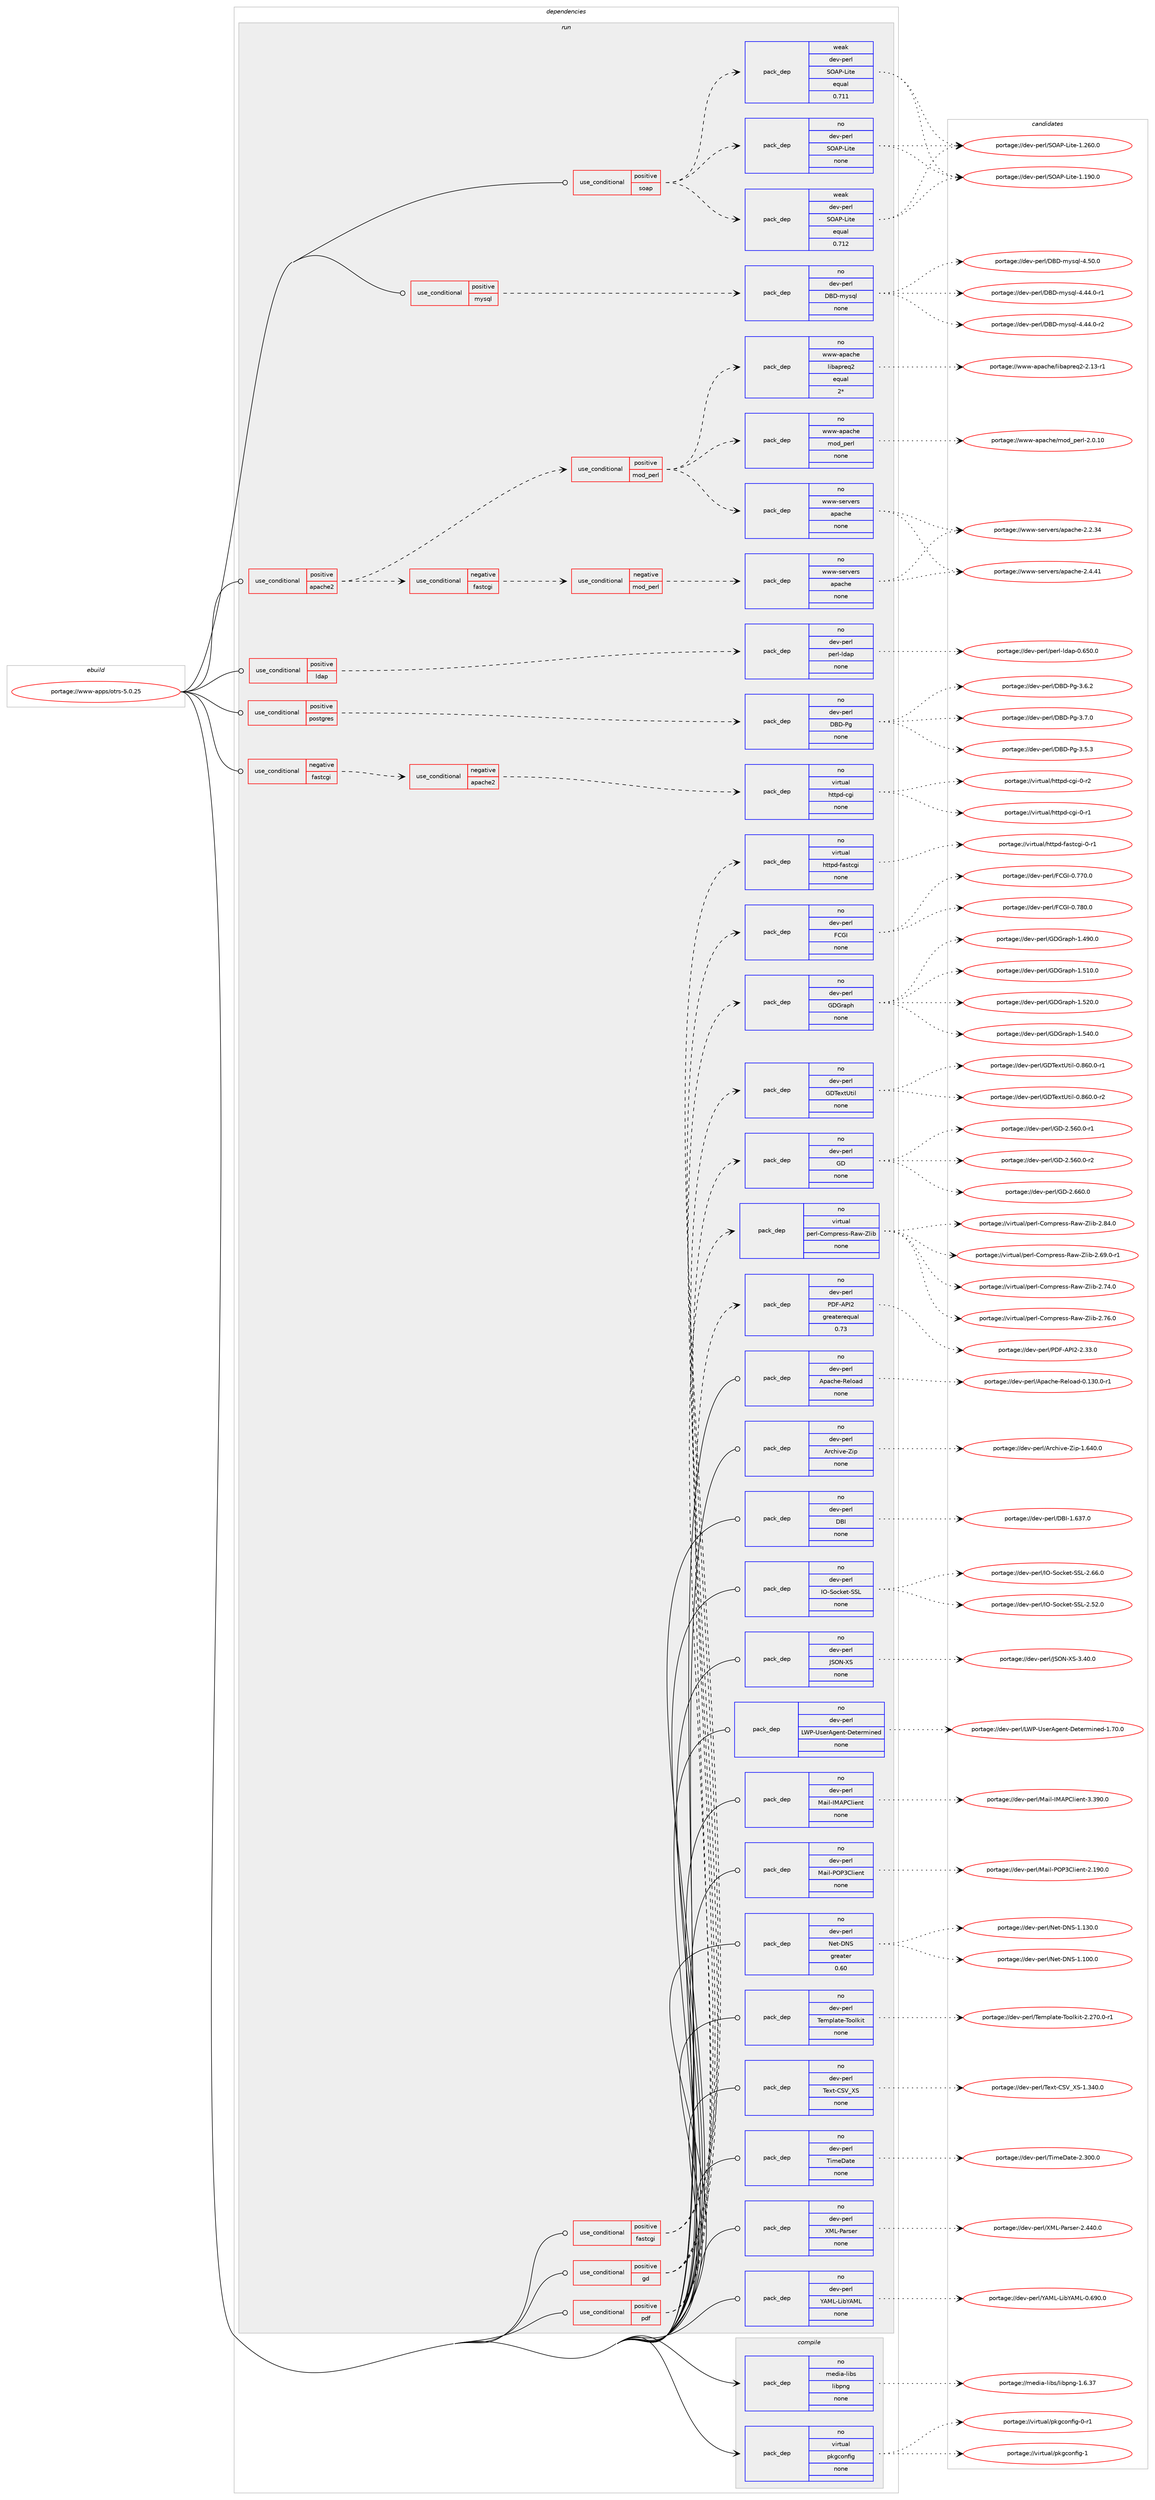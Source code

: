 digraph prolog {

# *************
# Graph options
# *************

newrank=true;
concentrate=true;
compound=true;
graph [rankdir=LR,fontname=Helvetica,fontsize=10,ranksep=1.5];#, ranksep=2.5, nodesep=0.2];
edge  [arrowhead=vee];
node  [fontname=Helvetica,fontsize=10];

# **********
# The ebuild
# **********

subgraph cluster_leftcol {
color=gray;
rank=same;
label=<<i>ebuild</i>>;
id [label="portage://www-apps/otrs-5.0.25", color=red, width=4, href="../www-apps/otrs-5.0.25.svg"];
}

# ****************
# The dependencies
# ****************

subgraph cluster_midcol {
color=gray;
label=<<i>dependencies</i>>;
subgraph cluster_compile {
fillcolor="#eeeeee";
style=filled;
label=<<i>compile</i>>;
subgraph pack325768 {
dependency439344 [label=<<TABLE BORDER="0" CELLBORDER="1" CELLSPACING="0" CELLPADDING="4" WIDTH="220"><TR><TD ROWSPAN="6" CELLPADDING="30">pack_dep</TD></TR><TR><TD WIDTH="110">no</TD></TR><TR><TD>media-libs</TD></TR><TR><TD>libpng</TD></TR><TR><TD>none</TD></TR><TR><TD></TD></TR></TABLE>>, shape=none, color=blue];
}
id:e -> dependency439344:w [weight=20,style="solid",arrowhead="vee"];
subgraph pack325769 {
dependency439345 [label=<<TABLE BORDER="0" CELLBORDER="1" CELLSPACING="0" CELLPADDING="4" WIDTH="220"><TR><TD ROWSPAN="6" CELLPADDING="30">pack_dep</TD></TR><TR><TD WIDTH="110">no</TD></TR><TR><TD>virtual</TD></TR><TR><TD>pkgconfig</TD></TR><TR><TD>none</TD></TR><TR><TD></TD></TR></TABLE>>, shape=none, color=blue];
}
id:e -> dependency439345:w [weight=20,style="solid",arrowhead="vee"];
}
subgraph cluster_compileandrun {
fillcolor="#eeeeee";
style=filled;
label=<<i>compile and run</i>>;
}
subgraph cluster_run {
fillcolor="#eeeeee";
style=filled;
label=<<i>run</i>>;
subgraph cond105786 {
dependency439346 [label=<<TABLE BORDER="0" CELLBORDER="1" CELLSPACING="0" CELLPADDING="4"><TR><TD ROWSPAN="3" CELLPADDING="10">use_conditional</TD></TR><TR><TD>negative</TD></TR><TR><TD>fastcgi</TD></TR></TABLE>>, shape=none, color=red];
subgraph cond105787 {
dependency439347 [label=<<TABLE BORDER="0" CELLBORDER="1" CELLSPACING="0" CELLPADDING="4"><TR><TD ROWSPAN="3" CELLPADDING="10">use_conditional</TD></TR><TR><TD>negative</TD></TR><TR><TD>apache2</TD></TR></TABLE>>, shape=none, color=red];
subgraph pack325770 {
dependency439348 [label=<<TABLE BORDER="0" CELLBORDER="1" CELLSPACING="0" CELLPADDING="4" WIDTH="220"><TR><TD ROWSPAN="6" CELLPADDING="30">pack_dep</TD></TR><TR><TD WIDTH="110">no</TD></TR><TR><TD>virtual</TD></TR><TR><TD>httpd-cgi</TD></TR><TR><TD>none</TD></TR><TR><TD></TD></TR></TABLE>>, shape=none, color=blue];
}
dependency439347:e -> dependency439348:w [weight=20,style="dashed",arrowhead="vee"];
}
dependency439346:e -> dependency439347:w [weight=20,style="dashed",arrowhead="vee"];
}
id:e -> dependency439346:w [weight=20,style="solid",arrowhead="odot"];
subgraph cond105788 {
dependency439349 [label=<<TABLE BORDER="0" CELLBORDER="1" CELLSPACING="0" CELLPADDING="4"><TR><TD ROWSPAN="3" CELLPADDING="10">use_conditional</TD></TR><TR><TD>positive</TD></TR><TR><TD>apache2</TD></TR></TABLE>>, shape=none, color=red];
subgraph cond105789 {
dependency439350 [label=<<TABLE BORDER="0" CELLBORDER="1" CELLSPACING="0" CELLPADDING="4"><TR><TD ROWSPAN="3" CELLPADDING="10">use_conditional</TD></TR><TR><TD>positive</TD></TR><TR><TD>mod_perl</TD></TR></TABLE>>, shape=none, color=red];
subgraph pack325771 {
dependency439351 [label=<<TABLE BORDER="0" CELLBORDER="1" CELLSPACING="0" CELLPADDING="4" WIDTH="220"><TR><TD ROWSPAN="6" CELLPADDING="30">pack_dep</TD></TR><TR><TD WIDTH="110">no</TD></TR><TR><TD>www-servers</TD></TR><TR><TD>apache</TD></TR><TR><TD>none</TD></TR><TR><TD></TD></TR></TABLE>>, shape=none, color=blue];
}
dependency439350:e -> dependency439351:w [weight=20,style="dashed",arrowhead="vee"];
subgraph pack325772 {
dependency439352 [label=<<TABLE BORDER="0" CELLBORDER="1" CELLSPACING="0" CELLPADDING="4" WIDTH="220"><TR><TD ROWSPAN="6" CELLPADDING="30">pack_dep</TD></TR><TR><TD WIDTH="110">no</TD></TR><TR><TD>www-apache</TD></TR><TR><TD>libapreq2</TD></TR><TR><TD>equal</TD></TR><TR><TD>2*</TD></TR></TABLE>>, shape=none, color=blue];
}
dependency439350:e -> dependency439352:w [weight=20,style="dashed",arrowhead="vee"];
subgraph pack325773 {
dependency439353 [label=<<TABLE BORDER="0" CELLBORDER="1" CELLSPACING="0" CELLPADDING="4" WIDTH="220"><TR><TD ROWSPAN="6" CELLPADDING="30">pack_dep</TD></TR><TR><TD WIDTH="110">no</TD></TR><TR><TD>www-apache</TD></TR><TR><TD>mod_perl</TD></TR><TR><TD>none</TD></TR><TR><TD></TD></TR></TABLE>>, shape=none, color=blue];
}
dependency439350:e -> dependency439353:w [weight=20,style="dashed",arrowhead="vee"];
}
dependency439349:e -> dependency439350:w [weight=20,style="dashed",arrowhead="vee"];
subgraph cond105790 {
dependency439354 [label=<<TABLE BORDER="0" CELLBORDER="1" CELLSPACING="0" CELLPADDING="4"><TR><TD ROWSPAN="3" CELLPADDING="10">use_conditional</TD></TR><TR><TD>negative</TD></TR><TR><TD>fastcgi</TD></TR></TABLE>>, shape=none, color=red];
subgraph cond105791 {
dependency439355 [label=<<TABLE BORDER="0" CELLBORDER="1" CELLSPACING="0" CELLPADDING="4"><TR><TD ROWSPAN="3" CELLPADDING="10">use_conditional</TD></TR><TR><TD>negative</TD></TR><TR><TD>mod_perl</TD></TR></TABLE>>, shape=none, color=red];
subgraph pack325774 {
dependency439356 [label=<<TABLE BORDER="0" CELLBORDER="1" CELLSPACING="0" CELLPADDING="4" WIDTH="220"><TR><TD ROWSPAN="6" CELLPADDING="30">pack_dep</TD></TR><TR><TD WIDTH="110">no</TD></TR><TR><TD>www-servers</TD></TR><TR><TD>apache</TD></TR><TR><TD>none</TD></TR><TR><TD></TD></TR></TABLE>>, shape=none, color=blue];
}
dependency439355:e -> dependency439356:w [weight=20,style="dashed",arrowhead="vee"];
}
dependency439354:e -> dependency439355:w [weight=20,style="dashed",arrowhead="vee"];
}
dependency439349:e -> dependency439354:w [weight=20,style="dashed",arrowhead="vee"];
}
id:e -> dependency439349:w [weight=20,style="solid",arrowhead="odot"];
subgraph cond105792 {
dependency439357 [label=<<TABLE BORDER="0" CELLBORDER="1" CELLSPACING="0" CELLPADDING="4"><TR><TD ROWSPAN="3" CELLPADDING="10">use_conditional</TD></TR><TR><TD>positive</TD></TR><TR><TD>fastcgi</TD></TR></TABLE>>, shape=none, color=red];
subgraph pack325775 {
dependency439358 [label=<<TABLE BORDER="0" CELLBORDER="1" CELLSPACING="0" CELLPADDING="4" WIDTH="220"><TR><TD ROWSPAN="6" CELLPADDING="30">pack_dep</TD></TR><TR><TD WIDTH="110">no</TD></TR><TR><TD>dev-perl</TD></TR><TR><TD>FCGI</TD></TR><TR><TD>none</TD></TR><TR><TD></TD></TR></TABLE>>, shape=none, color=blue];
}
dependency439357:e -> dependency439358:w [weight=20,style="dashed",arrowhead="vee"];
subgraph pack325776 {
dependency439359 [label=<<TABLE BORDER="0" CELLBORDER="1" CELLSPACING="0" CELLPADDING="4" WIDTH="220"><TR><TD ROWSPAN="6" CELLPADDING="30">pack_dep</TD></TR><TR><TD WIDTH="110">no</TD></TR><TR><TD>virtual</TD></TR><TR><TD>httpd-fastcgi</TD></TR><TR><TD>none</TD></TR><TR><TD></TD></TR></TABLE>>, shape=none, color=blue];
}
dependency439357:e -> dependency439359:w [weight=20,style="dashed",arrowhead="vee"];
}
id:e -> dependency439357:w [weight=20,style="solid",arrowhead="odot"];
subgraph cond105793 {
dependency439360 [label=<<TABLE BORDER="0" CELLBORDER="1" CELLSPACING="0" CELLPADDING="4"><TR><TD ROWSPAN="3" CELLPADDING="10">use_conditional</TD></TR><TR><TD>positive</TD></TR><TR><TD>gd</TD></TR></TABLE>>, shape=none, color=red];
subgraph pack325777 {
dependency439361 [label=<<TABLE BORDER="0" CELLBORDER="1" CELLSPACING="0" CELLPADDING="4" WIDTH="220"><TR><TD ROWSPAN="6" CELLPADDING="30">pack_dep</TD></TR><TR><TD WIDTH="110">no</TD></TR><TR><TD>dev-perl</TD></TR><TR><TD>GD</TD></TR><TR><TD>none</TD></TR><TR><TD></TD></TR></TABLE>>, shape=none, color=blue];
}
dependency439360:e -> dependency439361:w [weight=20,style="dashed",arrowhead="vee"];
subgraph pack325778 {
dependency439362 [label=<<TABLE BORDER="0" CELLBORDER="1" CELLSPACING="0" CELLPADDING="4" WIDTH="220"><TR><TD ROWSPAN="6" CELLPADDING="30">pack_dep</TD></TR><TR><TD WIDTH="110">no</TD></TR><TR><TD>dev-perl</TD></TR><TR><TD>GDTextUtil</TD></TR><TR><TD>none</TD></TR><TR><TD></TD></TR></TABLE>>, shape=none, color=blue];
}
dependency439360:e -> dependency439362:w [weight=20,style="dashed",arrowhead="vee"];
subgraph pack325779 {
dependency439363 [label=<<TABLE BORDER="0" CELLBORDER="1" CELLSPACING="0" CELLPADDING="4" WIDTH="220"><TR><TD ROWSPAN="6" CELLPADDING="30">pack_dep</TD></TR><TR><TD WIDTH="110">no</TD></TR><TR><TD>dev-perl</TD></TR><TR><TD>GDGraph</TD></TR><TR><TD>none</TD></TR><TR><TD></TD></TR></TABLE>>, shape=none, color=blue];
}
dependency439360:e -> dependency439363:w [weight=20,style="dashed",arrowhead="vee"];
}
id:e -> dependency439360:w [weight=20,style="solid",arrowhead="odot"];
subgraph cond105794 {
dependency439364 [label=<<TABLE BORDER="0" CELLBORDER="1" CELLSPACING="0" CELLPADDING="4"><TR><TD ROWSPAN="3" CELLPADDING="10">use_conditional</TD></TR><TR><TD>positive</TD></TR><TR><TD>ldap</TD></TR></TABLE>>, shape=none, color=red];
subgraph pack325780 {
dependency439365 [label=<<TABLE BORDER="0" CELLBORDER="1" CELLSPACING="0" CELLPADDING="4" WIDTH="220"><TR><TD ROWSPAN="6" CELLPADDING="30">pack_dep</TD></TR><TR><TD WIDTH="110">no</TD></TR><TR><TD>dev-perl</TD></TR><TR><TD>perl-ldap</TD></TR><TR><TD>none</TD></TR><TR><TD></TD></TR></TABLE>>, shape=none, color=blue];
}
dependency439364:e -> dependency439365:w [weight=20,style="dashed",arrowhead="vee"];
}
id:e -> dependency439364:w [weight=20,style="solid",arrowhead="odot"];
subgraph cond105795 {
dependency439366 [label=<<TABLE BORDER="0" CELLBORDER="1" CELLSPACING="0" CELLPADDING="4"><TR><TD ROWSPAN="3" CELLPADDING="10">use_conditional</TD></TR><TR><TD>positive</TD></TR><TR><TD>mysql</TD></TR></TABLE>>, shape=none, color=red];
subgraph pack325781 {
dependency439367 [label=<<TABLE BORDER="0" CELLBORDER="1" CELLSPACING="0" CELLPADDING="4" WIDTH="220"><TR><TD ROWSPAN="6" CELLPADDING="30">pack_dep</TD></TR><TR><TD WIDTH="110">no</TD></TR><TR><TD>dev-perl</TD></TR><TR><TD>DBD-mysql</TD></TR><TR><TD>none</TD></TR><TR><TD></TD></TR></TABLE>>, shape=none, color=blue];
}
dependency439366:e -> dependency439367:w [weight=20,style="dashed",arrowhead="vee"];
}
id:e -> dependency439366:w [weight=20,style="solid",arrowhead="odot"];
subgraph cond105796 {
dependency439368 [label=<<TABLE BORDER="0" CELLBORDER="1" CELLSPACING="0" CELLPADDING="4"><TR><TD ROWSPAN="3" CELLPADDING="10">use_conditional</TD></TR><TR><TD>positive</TD></TR><TR><TD>pdf</TD></TR></TABLE>>, shape=none, color=red];
subgraph pack325782 {
dependency439369 [label=<<TABLE BORDER="0" CELLBORDER="1" CELLSPACING="0" CELLPADDING="4" WIDTH="220"><TR><TD ROWSPAN="6" CELLPADDING="30">pack_dep</TD></TR><TR><TD WIDTH="110">no</TD></TR><TR><TD>dev-perl</TD></TR><TR><TD>PDF-API2</TD></TR><TR><TD>greaterequal</TD></TR><TR><TD>0.73</TD></TR></TABLE>>, shape=none, color=blue];
}
dependency439368:e -> dependency439369:w [weight=20,style="dashed",arrowhead="vee"];
subgraph pack325783 {
dependency439370 [label=<<TABLE BORDER="0" CELLBORDER="1" CELLSPACING="0" CELLPADDING="4" WIDTH="220"><TR><TD ROWSPAN="6" CELLPADDING="30">pack_dep</TD></TR><TR><TD WIDTH="110">no</TD></TR><TR><TD>virtual</TD></TR><TR><TD>perl-Compress-Raw-Zlib</TD></TR><TR><TD>none</TD></TR><TR><TD></TD></TR></TABLE>>, shape=none, color=blue];
}
dependency439368:e -> dependency439370:w [weight=20,style="dashed",arrowhead="vee"];
}
id:e -> dependency439368:w [weight=20,style="solid",arrowhead="odot"];
subgraph cond105797 {
dependency439371 [label=<<TABLE BORDER="0" CELLBORDER="1" CELLSPACING="0" CELLPADDING="4"><TR><TD ROWSPAN="3" CELLPADDING="10">use_conditional</TD></TR><TR><TD>positive</TD></TR><TR><TD>postgres</TD></TR></TABLE>>, shape=none, color=red];
subgraph pack325784 {
dependency439372 [label=<<TABLE BORDER="0" CELLBORDER="1" CELLSPACING="0" CELLPADDING="4" WIDTH="220"><TR><TD ROWSPAN="6" CELLPADDING="30">pack_dep</TD></TR><TR><TD WIDTH="110">no</TD></TR><TR><TD>dev-perl</TD></TR><TR><TD>DBD-Pg</TD></TR><TR><TD>none</TD></TR><TR><TD></TD></TR></TABLE>>, shape=none, color=blue];
}
dependency439371:e -> dependency439372:w [weight=20,style="dashed",arrowhead="vee"];
}
id:e -> dependency439371:w [weight=20,style="solid",arrowhead="odot"];
subgraph cond105798 {
dependency439373 [label=<<TABLE BORDER="0" CELLBORDER="1" CELLSPACING="0" CELLPADDING="4"><TR><TD ROWSPAN="3" CELLPADDING="10">use_conditional</TD></TR><TR><TD>positive</TD></TR><TR><TD>soap</TD></TR></TABLE>>, shape=none, color=red];
subgraph pack325785 {
dependency439374 [label=<<TABLE BORDER="0" CELLBORDER="1" CELLSPACING="0" CELLPADDING="4" WIDTH="220"><TR><TD ROWSPAN="6" CELLPADDING="30">pack_dep</TD></TR><TR><TD WIDTH="110">no</TD></TR><TR><TD>dev-perl</TD></TR><TR><TD>SOAP-Lite</TD></TR><TR><TD>none</TD></TR><TR><TD></TD></TR></TABLE>>, shape=none, color=blue];
}
dependency439373:e -> dependency439374:w [weight=20,style="dashed",arrowhead="vee"];
subgraph pack325786 {
dependency439375 [label=<<TABLE BORDER="0" CELLBORDER="1" CELLSPACING="0" CELLPADDING="4" WIDTH="220"><TR><TD ROWSPAN="6" CELLPADDING="30">pack_dep</TD></TR><TR><TD WIDTH="110">weak</TD></TR><TR><TD>dev-perl</TD></TR><TR><TD>SOAP-Lite</TD></TR><TR><TD>equal</TD></TR><TR><TD>0.711</TD></TR></TABLE>>, shape=none, color=blue];
}
dependency439373:e -> dependency439375:w [weight=20,style="dashed",arrowhead="vee"];
subgraph pack325787 {
dependency439376 [label=<<TABLE BORDER="0" CELLBORDER="1" CELLSPACING="0" CELLPADDING="4" WIDTH="220"><TR><TD ROWSPAN="6" CELLPADDING="30">pack_dep</TD></TR><TR><TD WIDTH="110">weak</TD></TR><TR><TD>dev-perl</TD></TR><TR><TD>SOAP-Lite</TD></TR><TR><TD>equal</TD></TR><TR><TD>0.712</TD></TR></TABLE>>, shape=none, color=blue];
}
dependency439373:e -> dependency439376:w [weight=20,style="dashed",arrowhead="vee"];
}
id:e -> dependency439373:w [weight=20,style="solid",arrowhead="odot"];
subgraph pack325788 {
dependency439377 [label=<<TABLE BORDER="0" CELLBORDER="1" CELLSPACING="0" CELLPADDING="4" WIDTH="220"><TR><TD ROWSPAN="6" CELLPADDING="30">pack_dep</TD></TR><TR><TD WIDTH="110">no</TD></TR><TR><TD>dev-perl</TD></TR><TR><TD>Apache-Reload</TD></TR><TR><TD>none</TD></TR><TR><TD></TD></TR></TABLE>>, shape=none, color=blue];
}
id:e -> dependency439377:w [weight=20,style="solid",arrowhead="odot"];
subgraph pack325789 {
dependency439378 [label=<<TABLE BORDER="0" CELLBORDER="1" CELLSPACING="0" CELLPADDING="4" WIDTH="220"><TR><TD ROWSPAN="6" CELLPADDING="30">pack_dep</TD></TR><TR><TD WIDTH="110">no</TD></TR><TR><TD>dev-perl</TD></TR><TR><TD>Archive-Zip</TD></TR><TR><TD>none</TD></TR><TR><TD></TD></TR></TABLE>>, shape=none, color=blue];
}
id:e -> dependency439378:w [weight=20,style="solid",arrowhead="odot"];
subgraph pack325790 {
dependency439379 [label=<<TABLE BORDER="0" CELLBORDER="1" CELLSPACING="0" CELLPADDING="4" WIDTH="220"><TR><TD ROWSPAN="6" CELLPADDING="30">pack_dep</TD></TR><TR><TD WIDTH="110">no</TD></TR><TR><TD>dev-perl</TD></TR><TR><TD>DBI</TD></TR><TR><TD>none</TD></TR><TR><TD></TD></TR></TABLE>>, shape=none, color=blue];
}
id:e -> dependency439379:w [weight=20,style="solid",arrowhead="odot"];
subgraph pack325791 {
dependency439380 [label=<<TABLE BORDER="0" CELLBORDER="1" CELLSPACING="0" CELLPADDING="4" WIDTH="220"><TR><TD ROWSPAN="6" CELLPADDING="30">pack_dep</TD></TR><TR><TD WIDTH="110">no</TD></TR><TR><TD>dev-perl</TD></TR><TR><TD>IO-Socket-SSL</TD></TR><TR><TD>none</TD></TR><TR><TD></TD></TR></TABLE>>, shape=none, color=blue];
}
id:e -> dependency439380:w [weight=20,style="solid",arrowhead="odot"];
subgraph pack325792 {
dependency439381 [label=<<TABLE BORDER="0" CELLBORDER="1" CELLSPACING="0" CELLPADDING="4" WIDTH="220"><TR><TD ROWSPAN="6" CELLPADDING="30">pack_dep</TD></TR><TR><TD WIDTH="110">no</TD></TR><TR><TD>dev-perl</TD></TR><TR><TD>JSON-XS</TD></TR><TR><TD>none</TD></TR><TR><TD></TD></TR></TABLE>>, shape=none, color=blue];
}
id:e -> dependency439381:w [weight=20,style="solid",arrowhead="odot"];
subgraph pack325793 {
dependency439382 [label=<<TABLE BORDER="0" CELLBORDER="1" CELLSPACING="0" CELLPADDING="4" WIDTH="220"><TR><TD ROWSPAN="6" CELLPADDING="30">pack_dep</TD></TR><TR><TD WIDTH="110">no</TD></TR><TR><TD>dev-perl</TD></TR><TR><TD>LWP-UserAgent-Determined</TD></TR><TR><TD>none</TD></TR><TR><TD></TD></TR></TABLE>>, shape=none, color=blue];
}
id:e -> dependency439382:w [weight=20,style="solid",arrowhead="odot"];
subgraph pack325794 {
dependency439383 [label=<<TABLE BORDER="0" CELLBORDER="1" CELLSPACING="0" CELLPADDING="4" WIDTH="220"><TR><TD ROWSPAN="6" CELLPADDING="30">pack_dep</TD></TR><TR><TD WIDTH="110">no</TD></TR><TR><TD>dev-perl</TD></TR><TR><TD>Mail-IMAPClient</TD></TR><TR><TD>none</TD></TR><TR><TD></TD></TR></TABLE>>, shape=none, color=blue];
}
id:e -> dependency439383:w [weight=20,style="solid",arrowhead="odot"];
subgraph pack325795 {
dependency439384 [label=<<TABLE BORDER="0" CELLBORDER="1" CELLSPACING="0" CELLPADDING="4" WIDTH="220"><TR><TD ROWSPAN="6" CELLPADDING="30">pack_dep</TD></TR><TR><TD WIDTH="110">no</TD></TR><TR><TD>dev-perl</TD></TR><TR><TD>Mail-POP3Client</TD></TR><TR><TD>none</TD></TR><TR><TD></TD></TR></TABLE>>, shape=none, color=blue];
}
id:e -> dependency439384:w [weight=20,style="solid",arrowhead="odot"];
subgraph pack325796 {
dependency439385 [label=<<TABLE BORDER="0" CELLBORDER="1" CELLSPACING="0" CELLPADDING="4" WIDTH="220"><TR><TD ROWSPAN="6" CELLPADDING="30">pack_dep</TD></TR><TR><TD WIDTH="110">no</TD></TR><TR><TD>dev-perl</TD></TR><TR><TD>Net-DNS</TD></TR><TR><TD>greater</TD></TR><TR><TD>0.60</TD></TR></TABLE>>, shape=none, color=blue];
}
id:e -> dependency439385:w [weight=20,style="solid",arrowhead="odot"];
subgraph pack325797 {
dependency439386 [label=<<TABLE BORDER="0" CELLBORDER="1" CELLSPACING="0" CELLPADDING="4" WIDTH="220"><TR><TD ROWSPAN="6" CELLPADDING="30">pack_dep</TD></TR><TR><TD WIDTH="110">no</TD></TR><TR><TD>dev-perl</TD></TR><TR><TD>Template-Toolkit</TD></TR><TR><TD>none</TD></TR><TR><TD></TD></TR></TABLE>>, shape=none, color=blue];
}
id:e -> dependency439386:w [weight=20,style="solid",arrowhead="odot"];
subgraph pack325798 {
dependency439387 [label=<<TABLE BORDER="0" CELLBORDER="1" CELLSPACING="0" CELLPADDING="4" WIDTH="220"><TR><TD ROWSPAN="6" CELLPADDING="30">pack_dep</TD></TR><TR><TD WIDTH="110">no</TD></TR><TR><TD>dev-perl</TD></TR><TR><TD>Text-CSV_XS</TD></TR><TR><TD>none</TD></TR><TR><TD></TD></TR></TABLE>>, shape=none, color=blue];
}
id:e -> dependency439387:w [weight=20,style="solid",arrowhead="odot"];
subgraph pack325799 {
dependency439388 [label=<<TABLE BORDER="0" CELLBORDER="1" CELLSPACING="0" CELLPADDING="4" WIDTH="220"><TR><TD ROWSPAN="6" CELLPADDING="30">pack_dep</TD></TR><TR><TD WIDTH="110">no</TD></TR><TR><TD>dev-perl</TD></TR><TR><TD>TimeDate</TD></TR><TR><TD>none</TD></TR><TR><TD></TD></TR></TABLE>>, shape=none, color=blue];
}
id:e -> dependency439388:w [weight=20,style="solid",arrowhead="odot"];
subgraph pack325800 {
dependency439389 [label=<<TABLE BORDER="0" CELLBORDER="1" CELLSPACING="0" CELLPADDING="4" WIDTH="220"><TR><TD ROWSPAN="6" CELLPADDING="30">pack_dep</TD></TR><TR><TD WIDTH="110">no</TD></TR><TR><TD>dev-perl</TD></TR><TR><TD>XML-Parser</TD></TR><TR><TD>none</TD></TR><TR><TD></TD></TR></TABLE>>, shape=none, color=blue];
}
id:e -> dependency439389:w [weight=20,style="solid",arrowhead="odot"];
subgraph pack325801 {
dependency439390 [label=<<TABLE BORDER="0" CELLBORDER="1" CELLSPACING="0" CELLPADDING="4" WIDTH="220"><TR><TD ROWSPAN="6" CELLPADDING="30">pack_dep</TD></TR><TR><TD WIDTH="110">no</TD></TR><TR><TD>dev-perl</TD></TR><TR><TD>YAML-LibYAML</TD></TR><TR><TD>none</TD></TR><TR><TD></TD></TR></TABLE>>, shape=none, color=blue];
}
id:e -> dependency439390:w [weight=20,style="solid",arrowhead="odot"];
}
}

# **************
# The candidates
# **************

subgraph cluster_choices {
rank=same;
color=gray;
label=<<i>candidates</i>>;

subgraph choice325768 {
color=black;
nodesep=1;
choiceportage109101100105974510810598115471081059811211010345494654465155 [label="portage://media-libs/libpng-1.6.37", color=red, width=4,href="../media-libs/libpng-1.6.37.svg"];
dependency439344:e -> choiceportage109101100105974510810598115471081059811211010345494654465155:w [style=dotted,weight="100"];
}
subgraph choice325769 {
color=black;
nodesep=1;
choiceportage11810511411611797108471121071039911111010210510345484511449 [label="portage://virtual/pkgconfig-0-r1", color=red, width=4,href="../virtual/pkgconfig-0-r1.svg"];
choiceportage1181051141161179710847112107103991111101021051034549 [label="portage://virtual/pkgconfig-1", color=red, width=4,href="../virtual/pkgconfig-1.svg"];
dependency439345:e -> choiceportage11810511411611797108471121071039911111010210510345484511449:w [style=dotted,weight="100"];
dependency439345:e -> choiceportage1181051141161179710847112107103991111101021051034549:w [style=dotted,weight="100"];
}
subgraph choice325770 {
color=black;
nodesep=1;
choiceportage1181051141161179710847104116116112100459910310545484511449 [label="portage://virtual/httpd-cgi-0-r1", color=red, width=4,href="../virtual/httpd-cgi-0-r1.svg"];
choiceportage1181051141161179710847104116116112100459910310545484511450 [label="portage://virtual/httpd-cgi-0-r2", color=red, width=4,href="../virtual/httpd-cgi-0-r2.svg"];
dependency439348:e -> choiceportage1181051141161179710847104116116112100459910310545484511449:w [style=dotted,weight="100"];
dependency439348:e -> choiceportage1181051141161179710847104116116112100459910310545484511450:w [style=dotted,weight="100"];
}
subgraph choice325771 {
color=black;
nodesep=1;
choiceportage119119119451151011141181011141154797112979910410145504650465152 [label="portage://www-servers/apache-2.2.34", color=red, width=4,href="../www-servers/apache-2.2.34.svg"];
choiceportage119119119451151011141181011141154797112979910410145504652465249 [label="portage://www-servers/apache-2.4.41", color=red, width=4,href="../www-servers/apache-2.4.41.svg"];
dependency439351:e -> choiceportage119119119451151011141181011141154797112979910410145504650465152:w [style=dotted,weight="100"];
dependency439351:e -> choiceportage119119119451151011141181011141154797112979910410145504652465249:w [style=dotted,weight="100"];
}
subgraph choice325772 {
color=black;
nodesep=1;
choiceportage119119119459711297991041014710810598971121141011135045504649514511449 [label="portage://www-apache/libapreq2-2.13-r1", color=red, width=4,href="../www-apache/libapreq2-2.13-r1.svg"];
dependency439352:e -> choiceportage119119119459711297991041014710810598971121141011135045504649514511449:w [style=dotted,weight="100"];
}
subgraph choice325773 {
color=black;
nodesep=1;
choiceportage11911911945971129799104101471091111009511210111410845504648464948 [label="portage://www-apache/mod_perl-2.0.10", color=red, width=4,href="../www-apache/mod_perl-2.0.10.svg"];
dependency439353:e -> choiceportage11911911945971129799104101471091111009511210111410845504648464948:w [style=dotted,weight="100"];
}
subgraph choice325774 {
color=black;
nodesep=1;
choiceportage119119119451151011141181011141154797112979910410145504650465152 [label="portage://www-servers/apache-2.2.34", color=red, width=4,href="../www-servers/apache-2.2.34.svg"];
choiceportage119119119451151011141181011141154797112979910410145504652465249 [label="portage://www-servers/apache-2.4.41", color=red, width=4,href="../www-servers/apache-2.4.41.svg"];
dependency439356:e -> choiceportage119119119451151011141181011141154797112979910410145504650465152:w [style=dotted,weight="100"];
dependency439356:e -> choiceportage119119119451151011141181011141154797112979910410145504652465249:w [style=dotted,weight="100"];
}
subgraph choice325775 {
color=black;
nodesep=1;
choiceportage1001011184511210111410847706771734548465555484648 [label="portage://dev-perl/FCGI-0.770.0", color=red, width=4,href="../dev-perl/FCGI-0.770.0.svg"];
choiceportage1001011184511210111410847706771734548465556484648 [label="portage://dev-perl/FCGI-0.780.0", color=red, width=4,href="../dev-perl/FCGI-0.780.0.svg"];
dependency439358:e -> choiceportage1001011184511210111410847706771734548465555484648:w [style=dotted,weight="100"];
dependency439358:e -> choiceportage1001011184511210111410847706771734548465556484648:w [style=dotted,weight="100"];
}
subgraph choice325776 {
color=black;
nodesep=1;
choiceportage118105114116117971084710411611611210045102971151169910310545484511449 [label="portage://virtual/httpd-fastcgi-0-r1", color=red, width=4,href="../virtual/httpd-fastcgi-0-r1.svg"];
dependency439359:e -> choiceportage118105114116117971084710411611611210045102971151169910310545484511449:w [style=dotted,weight="100"];
}
subgraph choice325777 {
color=black;
nodesep=1;
choiceportage1001011184511210111410847716845504653544846484511449 [label="portage://dev-perl/GD-2.560.0-r1", color=red, width=4,href="../dev-perl/GD-2.560.0-r1.svg"];
choiceportage1001011184511210111410847716845504653544846484511450 [label="portage://dev-perl/GD-2.560.0-r2", color=red, width=4,href="../dev-perl/GD-2.560.0-r2.svg"];
choiceportage100101118451121011141084771684550465454484648 [label="portage://dev-perl/GD-2.660.0", color=red, width=4,href="../dev-perl/GD-2.660.0.svg"];
dependency439361:e -> choiceportage1001011184511210111410847716845504653544846484511449:w [style=dotted,weight="100"];
dependency439361:e -> choiceportage1001011184511210111410847716845504653544846484511450:w [style=dotted,weight="100"];
dependency439361:e -> choiceportage100101118451121011141084771684550465454484648:w [style=dotted,weight="100"];
}
subgraph choice325778 {
color=black;
nodesep=1;
choiceportage10010111845112101114108477168841011201168511610510845484656544846484511449 [label="portage://dev-perl/GDTextUtil-0.860.0-r1", color=red, width=4,href="../dev-perl/GDTextUtil-0.860.0-r1.svg"];
choiceportage10010111845112101114108477168841011201168511610510845484656544846484511450 [label="portage://dev-perl/GDTextUtil-0.860.0-r2", color=red, width=4,href="../dev-perl/GDTextUtil-0.860.0-r2.svg"];
dependency439362:e -> choiceportage10010111845112101114108477168841011201168511610510845484656544846484511449:w [style=dotted,weight="100"];
dependency439362:e -> choiceportage10010111845112101114108477168841011201168511610510845484656544846484511450:w [style=dotted,weight="100"];
}
subgraph choice325779 {
color=black;
nodesep=1;
choiceportage1001011184511210111410847716871114971121044549465257484648 [label="portage://dev-perl/GDGraph-1.490.0", color=red, width=4,href="../dev-perl/GDGraph-1.490.0.svg"];
choiceportage1001011184511210111410847716871114971121044549465349484648 [label="portage://dev-perl/GDGraph-1.510.0", color=red, width=4,href="../dev-perl/GDGraph-1.510.0.svg"];
choiceportage1001011184511210111410847716871114971121044549465350484648 [label="portage://dev-perl/GDGraph-1.520.0", color=red, width=4,href="../dev-perl/GDGraph-1.520.0.svg"];
choiceportage1001011184511210111410847716871114971121044549465352484648 [label="portage://dev-perl/GDGraph-1.540.0", color=red, width=4,href="../dev-perl/GDGraph-1.540.0.svg"];
dependency439363:e -> choiceportage1001011184511210111410847716871114971121044549465257484648:w [style=dotted,weight="100"];
dependency439363:e -> choiceportage1001011184511210111410847716871114971121044549465349484648:w [style=dotted,weight="100"];
dependency439363:e -> choiceportage1001011184511210111410847716871114971121044549465350484648:w [style=dotted,weight="100"];
dependency439363:e -> choiceportage1001011184511210111410847716871114971121044549465352484648:w [style=dotted,weight="100"];
}
subgraph choice325780 {
color=black;
nodesep=1;
choiceportage100101118451121011141084711210111410845108100971124548465453484648 [label="portage://dev-perl/perl-ldap-0.650.0", color=red, width=4,href="../dev-perl/perl-ldap-0.650.0.svg"];
dependency439365:e -> choiceportage100101118451121011141084711210111410845108100971124548465453484648:w [style=dotted,weight="100"];
}
subgraph choice325781 {
color=black;
nodesep=1;
choiceportage100101118451121011141084768666845109121115113108455246525246484511449 [label="portage://dev-perl/DBD-mysql-4.44.0-r1", color=red, width=4,href="../dev-perl/DBD-mysql-4.44.0-r1.svg"];
choiceportage100101118451121011141084768666845109121115113108455246525246484511450 [label="portage://dev-perl/DBD-mysql-4.44.0-r2", color=red, width=4,href="../dev-perl/DBD-mysql-4.44.0-r2.svg"];
choiceportage10010111845112101114108476866684510912111511310845524653484648 [label="portage://dev-perl/DBD-mysql-4.50.0", color=red, width=4,href="../dev-perl/DBD-mysql-4.50.0.svg"];
dependency439367:e -> choiceportage100101118451121011141084768666845109121115113108455246525246484511449:w [style=dotted,weight="100"];
dependency439367:e -> choiceportage100101118451121011141084768666845109121115113108455246525246484511450:w [style=dotted,weight="100"];
dependency439367:e -> choiceportage10010111845112101114108476866684510912111511310845524653484648:w [style=dotted,weight="100"];
}
subgraph choice325782 {
color=black;
nodesep=1;
choiceportage1001011184511210111410847806870456580735045504651514648 [label="portage://dev-perl/PDF-API2-2.33.0", color=red, width=4,href="../dev-perl/PDF-API2-2.33.0.svg"];
dependency439369:e -> choiceportage1001011184511210111410847806870456580735045504651514648:w [style=dotted,weight="100"];
}
subgraph choice325783 {
color=black;
nodesep=1;
choiceportage11810511411611797108471121011141084567111109112114101115115458297119459010810598455046545746484511449 [label="portage://virtual/perl-Compress-Raw-Zlib-2.69.0-r1", color=red, width=4,href="../virtual/perl-Compress-Raw-Zlib-2.69.0-r1.svg"];
choiceportage1181051141161179710847112101114108456711110911211410111511545829711945901081059845504655524648 [label="portage://virtual/perl-Compress-Raw-Zlib-2.74.0", color=red, width=4,href="../virtual/perl-Compress-Raw-Zlib-2.74.0.svg"];
choiceportage1181051141161179710847112101114108456711110911211410111511545829711945901081059845504655544648 [label="portage://virtual/perl-Compress-Raw-Zlib-2.76.0", color=red, width=4,href="../virtual/perl-Compress-Raw-Zlib-2.76.0.svg"];
choiceportage1181051141161179710847112101114108456711110911211410111511545829711945901081059845504656524648 [label="portage://virtual/perl-Compress-Raw-Zlib-2.84.0", color=red, width=4,href="../virtual/perl-Compress-Raw-Zlib-2.84.0.svg"];
dependency439370:e -> choiceportage11810511411611797108471121011141084567111109112114101115115458297119459010810598455046545746484511449:w [style=dotted,weight="100"];
dependency439370:e -> choiceportage1181051141161179710847112101114108456711110911211410111511545829711945901081059845504655524648:w [style=dotted,weight="100"];
dependency439370:e -> choiceportage1181051141161179710847112101114108456711110911211410111511545829711945901081059845504655544648:w [style=dotted,weight="100"];
dependency439370:e -> choiceportage1181051141161179710847112101114108456711110911211410111511545829711945901081059845504656524648:w [style=dotted,weight="100"];
}
subgraph choice325784 {
color=black;
nodesep=1;
choiceportage10010111845112101114108476866684580103455146534651 [label="portage://dev-perl/DBD-Pg-3.5.3", color=red, width=4,href="../dev-perl/DBD-Pg-3.5.3.svg"];
choiceportage10010111845112101114108476866684580103455146544650 [label="portage://dev-perl/DBD-Pg-3.6.2", color=red, width=4,href="../dev-perl/DBD-Pg-3.6.2.svg"];
choiceportage10010111845112101114108476866684580103455146554648 [label="portage://dev-perl/DBD-Pg-3.7.0", color=red, width=4,href="../dev-perl/DBD-Pg-3.7.0.svg"];
dependency439372:e -> choiceportage10010111845112101114108476866684580103455146534651:w [style=dotted,weight="100"];
dependency439372:e -> choiceportage10010111845112101114108476866684580103455146544650:w [style=dotted,weight="100"];
dependency439372:e -> choiceportage10010111845112101114108476866684580103455146554648:w [style=dotted,weight="100"];
}
subgraph choice325785 {
color=black;
nodesep=1;
choiceportage10010111845112101114108478379658045761051161014549464957484648 [label="portage://dev-perl/SOAP-Lite-1.190.0", color=red, width=4,href="../dev-perl/SOAP-Lite-1.190.0.svg"];
choiceportage10010111845112101114108478379658045761051161014549465054484648 [label="portage://dev-perl/SOAP-Lite-1.260.0", color=red, width=4,href="../dev-perl/SOAP-Lite-1.260.0.svg"];
dependency439374:e -> choiceportage10010111845112101114108478379658045761051161014549464957484648:w [style=dotted,weight="100"];
dependency439374:e -> choiceportage10010111845112101114108478379658045761051161014549465054484648:w [style=dotted,weight="100"];
}
subgraph choice325786 {
color=black;
nodesep=1;
choiceportage10010111845112101114108478379658045761051161014549464957484648 [label="portage://dev-perl/SOAP-Lite-1.190.0", color=red, width=4,href="../dev-perl/SOAP-Lite-1.190.0.svg"];
choiceportage10010111845112101114108478379658045761051161014549465054484648 [label="portage://dev-perl/SOAP-Lite-1.260.0", color=red, width=4,href="../dev-perl/SOAP-Lite-1.260.0.svg"];
dependency439375:e -> choiceportage10010111845112101114108478379658045761051161014549464957484648:w [style=dotted,weight="100"];
dependency439375:e -> choiceportage10010111845112101114108478379658045761051161014549465054484648:w [style=dotted,weight="100"];
}
subgraph choice325787 {
color=black;
nodesep=1;
choiceportage10010111845112101114108478379658045761051161014549464957484648 [label="portage://dev-perl/SOAP-Lite-1.190.0", color=red, width=4,href="../dev-perl/SOAP-Lite-1.190.0.svg"];
choiceportage10010111845112101114108478379658045761051161014549465054484648 [label="portage://dev-perl/SOAP-Lite-1.260.0", color=red, width=4,href="../dev-perl/SOAP-Lite-1.260.0.svg"];
dependency439376:e -> choiceportage10010111845112101114108478379658045761051161014549464957484648:w [style=dotted,weight="100"];
dependency439376:e -> choiceportage10010111845112101114108478379658045761051161014549465054484648:w [style=dotted,weight="100"];
}
subgraph choice325788 {
color=black;
nodesep=1;
choiceportage100101118451121011141084765112979910410145821011081119710045484649514846484511449 [label="portage://dev-perl/Apache-Reload-0.130.0-r1", color=red, width=4,href="../dev-perl/Apache-Reload-0.130.0-r1.svg"];
dependency439377:e -> choiceportage100101118451121011141084765112979910410145821011081119710045484649514846484511449:w [style=dotted,weight="100"];
}
subgraph choice325789 {
color=black;
nodesep=1;
choiceportage1001011184511210111410847651149910410511810145901051124549465452484648 [label="portage://dev-perl/Archive-Zip-1.640.0", color=red, width=4,href="../dev-perl/Archive-Zip-1.640.0.svg"];
dependency439378:e -> choiceportage1001011184511210111410847651149910410511810145901051124549465452484648:w [style=dotted,weight="100"];
}
subgraph choice325790 {
color=black;
nodesep=1;
choiceportage10010111845112101114108476866734549465451554648 [label="portage://dev-perl/DBI-1.637.0", color=red, width=4,href="../dev-perl/DBI-1.637.0.svg"];
dependency439379:e -> choiceportage10010111845112101114108476866734549465451554648:w [style=dotted,weight="100"];
}
subgraph choice325791 {
color=black;
nodesep=1;
choiceportage100101118451121011141084773794583111991071011164583837645504653504648 [label="portage://dev-perl/IO-Socket-SSL-2.52.0", color=red, width=4,href="../dev-perl/IO-Socket-SSL-2.52.0.svg"];
choiceportage100101118451121011141084773794583111991071011164583837645504654544648 [label="portage://dev-perl/IO-Socket-SSL-2.66.0", color=red, width=4,href="../dev-perl/IO-Socket-SSL-2.66.0.svg"];
dependency439380:e -> choiceportage100101118451121011141084773794583111991071011164583837645504653504648:w [style=dotted,weight="100"];
dependency439380:e -> choiceportage100101118451121011141084773794583111991071011164583837645504654544648:w [style=dotted,weight="100"];
}
subgraph choice325792 {
color=black;
nodesep=1;
choiceportage10010111845112101114108477483797845888345514652484648 [label="portage://dev-perl/JSON-XS-3.40.0", color=red, width=4,href="../dev-perl/JSON-XS-3.40.0.svg"];
dependency439381:e -> choiceportage10010111845112101114108477483797845888345514652484648:w [style=dotted,weight="100"];
}
subgraph choice325793 {
color=black;
nodesep=1;
choiceportage1001011184511210111410847768780458511510111465103101110116456810111610111410910511010110045494655484648 [label="portage://dev-perl/LWP-UserAgent-Determined-1.70.0", color=red, width=4,href="../dev-perl/LWP-UserAgent-Determined-1.70.0.svg"];
dependency439382:e -> choiceportage1001011184511210111410847768780458511510111465103101110116456810111610111410910511010110045494655484648:w [style=dotted,weight="100"];
}
subgraph choice325794 {
color=black;
nodesep=1;
choiceportage100101118451121011141084777971051084573776580671081051011101164551465157484648 [label="portage://dev-perl/Mail-IMAPClient-3.390.0", color=red, width=4,href="../dev-perl/Mail-IMAPClient-3.390.0.svg"];
dependency439383:e -> choiceportage100101118451121011141084777971051084573776580671081051011101164551465157484648:w [style=dotted,weight="100"];
}
subgraph choice325795 {
color=black;
nodesep=1;
choiceportage100101118451121011141084777971051084580798051671081051011101164550464957484648 [label="portage://dev-perl/Mail-POP3Client-2.190.0", color=red, width=4,href="../dev-perl/Mail-POP3Client-2.190.0.svg"];
dependency439384:e -> choiceportage100101118451121011141084777971051084580798051671081051011101164550464957484648:w [style=dotted,weight="100"];
}
subgraph choice325796 {
color=black;
nodesep=1;
choiceportage100101118451121011141084778101116456878834549464948484648 [label="portage://dev-perl/Net-DNS-1.100.0", color=red, width=4,href="../dev-perl/Net-DNS-1.100.0.svg"];
choiceportage100101118451121011141084778101116456878834549464951484648 [label="portage://dev-perl/Net-DNS-1.130.0", color=red, width=4,href="../dev-perl/Net-DNS-1.130.0.svg"];
dependency439385:e -> choiceportage100101118451121011141084778101116456878834549464948484648:w [style=dotted,weight="100"];
dependency439385:e -> choiceportage100101118451121011141084778101116456878834549464951484648:w [style=dotted,weight="100"];
}
subgraph choice325797 {
color=black;
nodesep=1;
choiceportage10010111845112101114108478410110911210897116101458411111110810710511645504650554846484511449 [label="portage://dev-perl/Template-Toolkit-2.270.0-r1", color=red, width=4,href="../dev-perl/Template-Toolkit-2.270.0-r1.svg"];
dependency439386:e -> choiceportage10010111845112101114108478410110911210897116101458411111110810710511645504650554846484511449:w [style=dotted,weight="100"];
}
subgraph choice325798 {
color=black;
nodesep=1;
choiceportage100101118451121011141084784101120116456783869588834549465152484648 [label="portage://dev-perl/Text-CSV_XS-1.340.0", color=red, width=4,href="../dev-perl/Text-CSV_XS-1.340.0.svg"];
dependency439387:e -> choiceportage100101118451121011141084784101120116456783869588834549465152484648:w [style=dotted,weight="100"];
}
subgraph choice325799 {
color=black;
nodesep=1;
choiceportage10010111845112101114108478410510910168971161014550465148484648 [label="portage://dev-perl/TimeDate-2.300.0", color=red, width=4,href="../dev-perl/TimeDate-2.300.0.svg"];
dependency439388:e -> choiceportage10010111845112101114108478410510910168971161014550465148484648:w [style=dotted,weight="100"];
}
subgraph choice325800 {
color=black;
nodesep=1;
choiceportage10010111845112101114108478877764580971141151011144550465252484648 [label="portage://dev-perl/XML-Parser-2.440.0", color=red, width=4,href="../dev-perl/XML-Parser-2.440.0.svg"];
dependency439389:e -> choiceportage10010111845112101114108478877764580971141151011144550465252484648:w [style=dotted,weight="100"];
}
subgraph choice325801 {
color=black;
nodesep=1;
choiceportage100101118451121011141084789657776457610598896577764548465457484648 [label="portage://dev-perl/YAML-LibYAML-0.690.0", color=red, width=4,href="../dev-perl/YAML-LibYAML-0.690.0.svg"];
dependency439390:e -> choiceportage100101118451121011141084789657776457610598896577764548465457484648:w [style=dotted,weight="100"];
}
}

}
